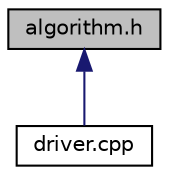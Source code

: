 digraph "algorithm.h"
{
  edge [fontname="Helvetica",fontsize="10",labelfontname="Helvetica",labelfontsize="10"];
  node [fontname="Helvetica",fontsize="10",shape=record];
  Node1 [label="algorithm.h",height=0.2,width=0.4,color="black", fillcolor="grey75", style="filled", fontcolor="black"];
  Node1 -> Node2 [dir="back",color="midnightblue",fontsize="10",style="solid"];
  Node2 [label="driver.cpp",height=0.2,width=0.4,color="black", fillcolor="white", style="filled",URL="$driver_8cpp.html",tooltip="Driver program that makes calls to Covex Hull API. "];
}
